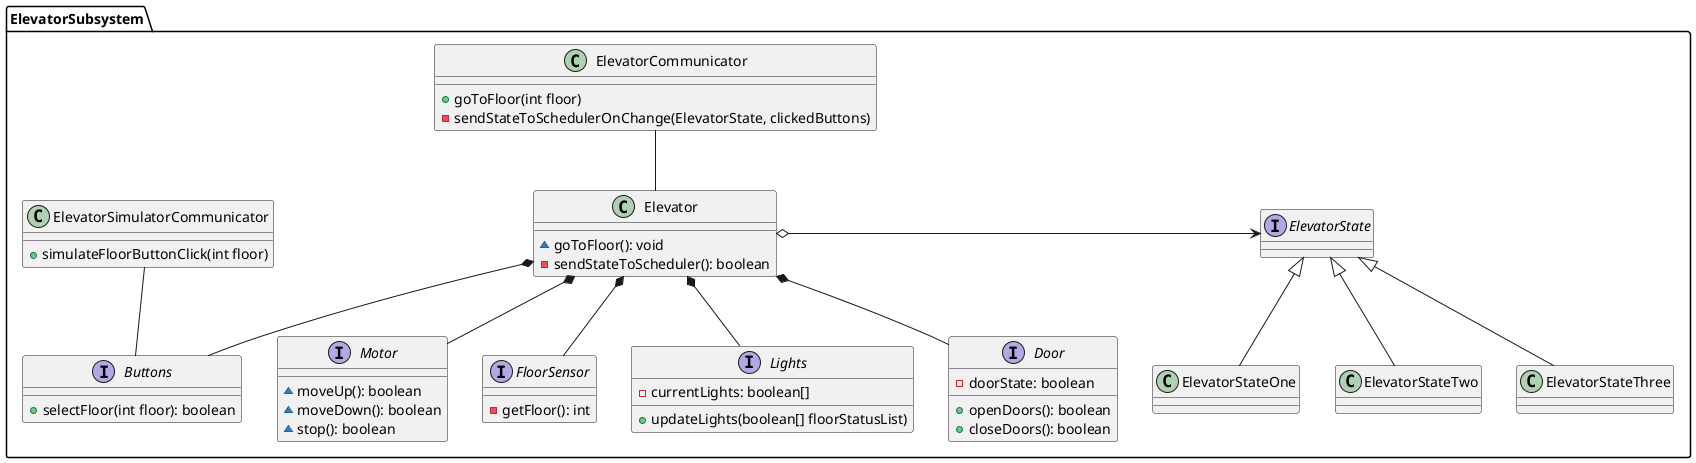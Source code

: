@startuml
package ElevatorSubsystem{
  class Elevator{
    ~ goToFloor(): void
    - sendStateToScheduler(): boolean
  }

  interface ElevatorState  
  class ElevatorStateOne
  class ElevatorStateTwo
  class ElevatorStateThree

  interface Buttons{
    + selectFloor(int floor): boolean
  }
  interface Motor{
    ~ moveUp(): boolean
    ~ moveDown(): boolean
    ~ stop(): boolean
  }
  interface FloorSensor{
    - getFloor(): int
  }
  interface Lights{
    - currentLights: boolean[]
    + updateLights(boolean[] floorStatusList)
  }
  interface Door{
    - doorState: boolean
    +openDoors(): boolean
    +closeDoors(): boolean
  }
  class ElevatorCommunicator{
    + goToFloor(int floor)
    - sendStateToSchedulerOnChange(ElevatorState, clickedButtons)
  }

  class ElevatorSimulatorCommunicator{
    + simulateFloorButtonClick(int floor)
  }


  Elevator o-right-> ElevatorState
  Elevator *-- Buttons
  Elevator *-- Motor
  Elevator *-- Door
  Elevator *-- Lights
  Elevator *-- FloorSensor

  ElevatorSimulatorCommunicator -- Buttons
  ElevatorCommunicator -- Elevator


  ElevatorState <|-down- ElevatorStateOne
  ElevatorState <|-down- ElevatorStateTwo
  ElevatorState <|-down- ElevatorStateThree
}
@enduml
